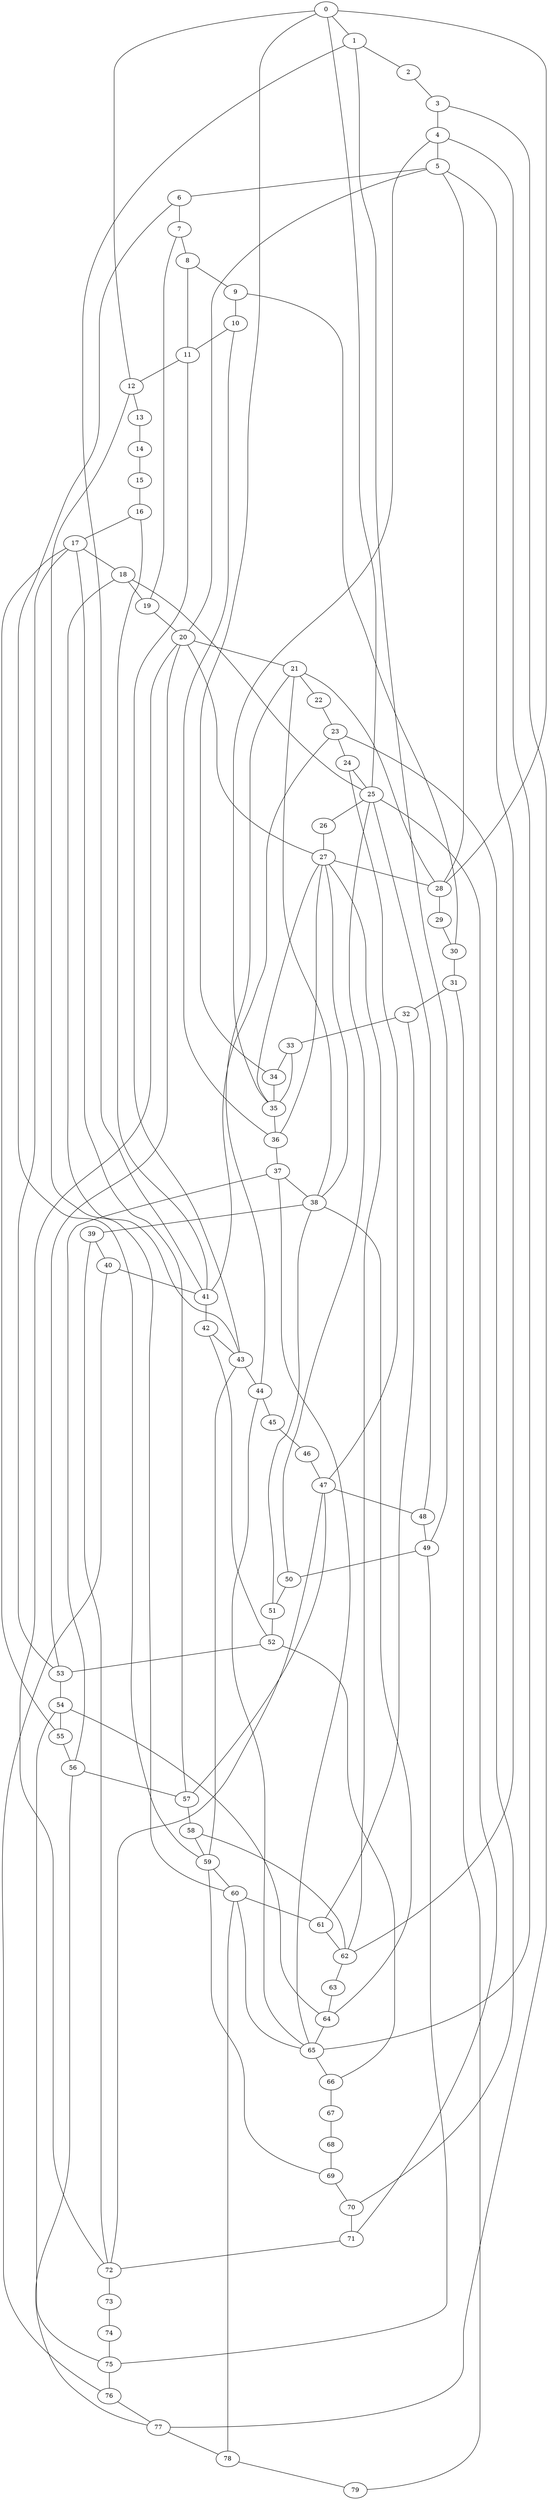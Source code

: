 
graph graphname {
    0 -- 1
0 -- 28
0 -- 25
0 -- 12
0 -- 34
1 -- 2
1 -- 41
1 -- 49
2 -- 3
3 -- 4
3 -- 77
4 -- 5
4 -- 35
4 -- 65
5 -- 6
5 -- 62
5 -- 28
5 -- 20
6 -- 7
6 -- 59
7 -- 8
7 -- 19
8 -- 9
8 -- 11
9 -- 10
9 -- 30
10 -- 11
10 -- 36
11 -- 12
11 -- 43
12 -- 13
12 -- 60
13 -- 14
14 -- 15
15 -- 16
16 -- 17
16 -- 41
17 -- 18
17 -- 55
17 -- 53
17 -- 57
18 -- 19
18 -- 43
18 -- 25
19 -- 20
20 -- 21
20 -- 53
20 -- 27
20 -- 72
21 -- 22
21 -- 28
21 -- 44
21 -- 38
22 -- 23
23 -- 24
23 -- 41
23 -- 70
24 -- 25
24 -- 47
25 -- 26
25 -- 71
25 -- 50
25 -- 48
26 -- 27
27 -- 28
27 -- 35
27 -- 36
27 -- 62
27 -- 38
28 -- 29
29 -- 30
30 -- 31
31 -- 32
31 -- 79
32 -- 33
32 -- 61
33 -- 34
33 -- 35
34 -- 35
35 -- 36
36 -- 37
37 -- 38
37 -- 56
37 -- 65
38 -- 39
38 -- 51
38 -- 64
39 -- 40
39 -- 72
40 -- 41
40 -- 76
41 -- 42
42 -- 43
42 -- 52
43 -- 44
43 -- 59
44 -- 45
44 -- 65
45 -- 46
46 -- 47
47 -- 48
47 -- 57
47 -- 72
48 -- 49
49 -- 50
49 -- 75
50 -- 51
51 -- 52
52 -- 53
52 -- 66
53 -- 54
54 -- 55
54 -- 64
54 -- 75
55 -- 56
56 -- 57
56 -- 77
57 -- 58
58 -- 59
58 -- 62
59 -- 60
59 -- 69
60 -- 61
60 -- 65
60 -- 78
61 -- 62
62 -- 63
63 -- 64
64 -- 65
65 -- 66
66 -- 67
67 -- 68
68 -- 69
69 -- 70
70 -- 71
71 -- 72
72 -- 73
73 -- 74
74 -- 75
75 -- 76
76 -- 77
77 -- 78
78 -- 79

}
